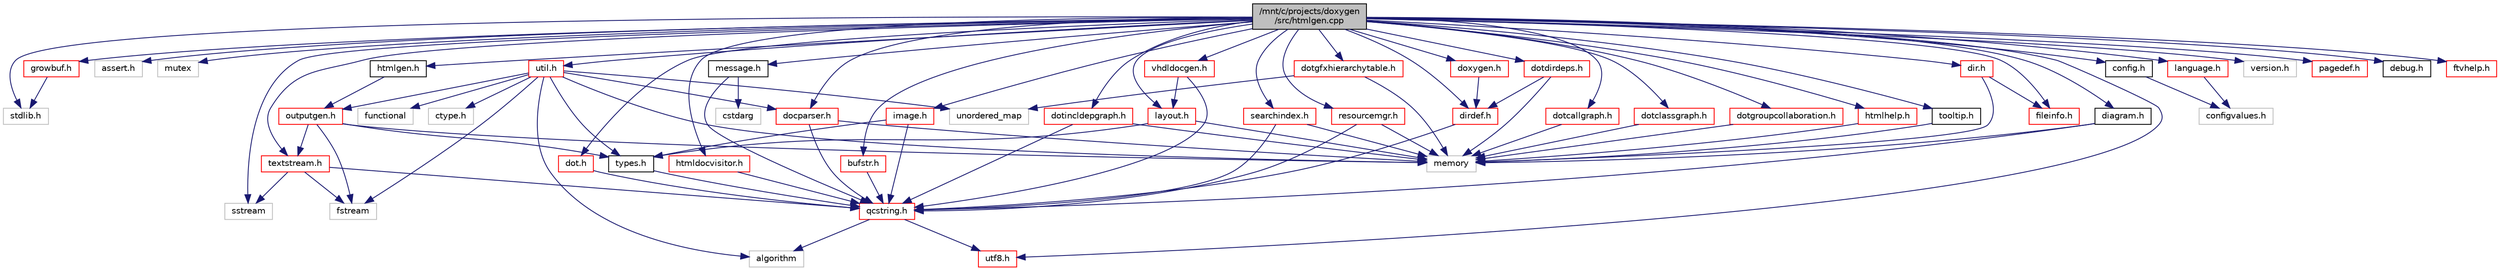 digraph "/mnt/c/projects/doxygen/src/htmlgen.cpp"
{
 // LATEX_PDF_SIZE
  edge [fontname="Helvetica",fontsize="10",labelfontname="Helvetica",labelfontsize="10"];
  node [fontname="Helvetica",fontsize="10",shape=record];
  Node1 [label="/mnt/c/projects/doxygen\l/src/htmlgen.cpp",height=0.2,width=0.4,color="black", fillcolor="grey75", style="filled", fontcolor="black",tooltip=" "];
  Node1 -> Node2 [color="midnightblue",fontsize="10",style="solid"];
  Node2 [label="stdlib.h",height=0.2,width=0.4,color="grey75", fillcolor="white", style="filled",tooltip=" "];
  Node1 -> Node3 [color="midnightblue",fontsize="10",style="solid"];
  Node3 [label="assert.h",height=0.2,width=0.4,color="grey75", fillcolor="white", style="filled",tooltip=" "];
  Node1 -> Node4 [color="midnightblue",fontsize="10",style="solid"];
  Node4 [label="mutex",height=0.2,width=0.4,color="grey75", fillcolor="white", style="filled",tooltip=" "];
  Node1 -> Node5 [color="midnightblue",fontsize="10",style="solid"];
  Node5 [label="sstream",height=0.2,width=0.4,color="grey75", fillcolor="white", style="filled",tooltip=" "];
  Node1 -> Node6 [color="midnightblue",fontsize="10",style="solid"];
  Node6 [label="message.h",height=0.2,width=0.4,color="black", fillcolor="white", style="filled",URL="$message_8h.html",tooltip=" "];
  Node6 -> Node7 [color="midnightblue",fontsize="10",style="solid"];
  Node7 [label="cstdarg",height=0.2,width=0.4,color="grey75", fillcolor="white", style="filled",tooltip=" "];
  Node6 -> Node8 [color="midnightblue",fontsize="10",style="solid"];
  Node8 [label="qcstring.h",height=0.2,width=0.4,color="red", fillcolor="white", style="filled",URL="$qcstring_8h.html",tooltip=" "];
  Node8 -> Node10 [color="midnightblue",fontsize="10",style="solid"];
  Node10 [label="algorithm",height=0.2,width=0.4,color="grey75", fillcolor="white", style="filled",tooltip=" "];
  Node8 -> Node17 [color="midnightblue",fontsize="10",style="solid"];
  Node17 [label="utf8.h",height=0.2,width=0.4,color="red", fillcolor="white", style="filled",URL="$utf8_8h.html",tooltip="Various UTF8 related helper functions."];
  Node1 -> Node18 [color="midnightblue",fontsize="10",style="solid"];
  Node18 [label="htmlgen.h",height=0.2,width=0.4,color="black", fillcolor="white", style="filled",URL="$htmlgen_8h.html",tooltip=" "];
  Node18 -> Node19 [color="midnightblue",fontsize="10",style="solid"];
  Node19 [label="outputgen.h",height=0.2,width=0.4,color="red", fillcolor="white", style="filled",URL="$outputgen_8h.html",tooltip=" "];
  Node19 -> Node20 [color="midnightblue",fontsize="10",style="solid"];
  Node20 [label="memory",height=0.2,width=0.4,color="grey75", fillcolor="white", style="filled",tooltip=" "];
  Node19 -> Node23 [color="midnightblue",fontsize="10",style="solid"];
  Node23 [label="fstream",height=0.2,width=0.4,color="grey75", fillcolor="white", style="filled",tooltip=" "];
  Node19 -> Node24 [color="midnightblue",fontsize="10",style="solid"];
  Node24 [label="types.h",height=0.2,width=0.4,color="black", fillcolor="white", style="filled",URL="$types_8h.html",tooltip="This file contains a number of basic enums and types."];
  Node24 -> Node8 [color="midnightblue",fontsize="10",style="solid"];
  Node19 -> Node31 [color="midnightblue",fontsize="10",style="solid"];
  Node31 [label="textstream.h",height=0.2,width=0.4,color="red", fillcolor="white", style="filled",URL="$textstream_8h.html",tooltip=" "];
  Node31 -> Node5 [color="midnightblue",fontsize="10",style="solid"];
  Node31 -> Node23 [color="midnightblue",fontsize="10",style="solid"];
  Node31 -> Node8 [color="midnightblue",fontsize="10",style="solid"];
  Node1 -> Node33 [color="midnightblue",fontsize="10",style="solid"];
  Node33 [label="config.h",height=0.2,width=0.4,color="black", fillcolor="white", style="filled",URL="$config_8h.html",tooltip=" "];
  Node33 -> Node34 [color="midnightblue",fontsize="10",style="solid"];
  Node34 [label="configvalues.h",height=0.2,width=0.4,color="grey75", fillcolor="white", style="filled",tooltip=" "];
  Node1 -> Node35 [color="midnightblue",fontsize="10",style="solid"];
  Node35 [label="util.h",height=0.2,width=0.4,color="red", fillcolor="white", style="filled",URL="$util_8h.html",tooltip="A bunch of utility functions."];
  Node35 -> Node20 [color="midnightblue",fontsize="10",style="solid"];
  Node35 -> Node29 [color="midnightblue",fontsize="10",style="solid"];
  Node29 [label="unordered_map",height=0.2,width=0.4,color="grey75", fillcolor="white", style="filled",tooltip=" "];
  Node35 -> Node10 [color="midnightblue",fontsize="10",style="solid"];
  Node35 -> Node36 [color="midnightblue",fontsize="10",style="solid"];
  Node36 [label="functional",height=0.2,width=0.4,color="grey75", fillcolor="white", style="filled",tooltip=" "];
  Node35 -> Node23 [color="midnightblue",fontsize="10",style="solid"];
  Node35 -> Node37 [color="midnightblue",fontsize="10",style="solid"];
  Node37 [label="ctype.h",height=0.2,width=0.4,color="grey75", fillcolor="white", style="filled",tooltip=" "];
  Node35 -> Node24 [color="midnightblue",fontsize="10",style="solid"];
  Node35 -> Node38 [color="midnightblue",fontsize="10",style="solid"];
  Node38 [label="docparser.h",height=0.2,width=0.4,color="red", fillcolor="white", style="filled",URL="$docparser_8h.html",tooltip=" "];
  Node38 -> Node20 [color="midnightblue",fontsize="10",style="solid"];
  Node38 -> Node8 [color="midnightblue",fontsize="10",style="solid"];
  Node35 -> Node19 [color="midnightblue",fontsize="10",style="solid"];
  Node1 -> Node58 [color="midnightblue",fontsize="10",style="solid"];
  Node58 [label="doxygen.h",height=0.2,width=0.4,color="red", fillcolor="white", style="filled",URL="$doxygen_8h.html",tooltip=" "];
  Node58 -> Node59 [color="midnightblue",fontsize="10",style="solid"];
  Node59 [label="dirdef.h",height=0.2,width=0.4,color="red", fillcolor="white", style="filled",URL="$dirdef_8h.html",tooltip=" "];
  Node59 -> Node8 [color="midnightblue",fontsize="10",style="solid"];
  Node1 -> Node64 [color="midnightblue",fontsize="10",style="solid"];
  Node64 [label="diagram.h",height=0.2,width=0.4,color="black", fillcolor="white", style="filled",URL="$diagram_8h.html",tooltip=" "];
  Node64 -> Node20 [color="midnightblue",fontsize="10",style="solid"];
  Node64 -> Node8 [color="midnightblue",fontsize="10",style="solid"];
  Node1 -> Node65 [color="midnightblue",fontsize="10",style="solid"];
  Node65 [label="version.h",height=0.2,width=0.4,color="grey75", fillcolor="white", style="filled",tooltip=" "];
  Node1 -> Node66 [color="midnightblue",fontsize="10",style="solid"];
  Node66 [label="dot.h",height=0.2,width=0.4,color="red", fillcolor="white", style="filled",URL="$dot_8h.html",tooltip=" "];
  Node66 -> Node8 [color="midnightblue",fontsize="10",style="solid"];
  Node1 -> Node75 [color="midnightblue",fontsize="10",style="solid"];
  Node75 [label="dotcallgraph.h",height=0.2,width=0.4,color="red", fillcolor="white", style="filled",URL="$dotcallgraph_8h.html",tooltip=" "];
  Node75 -> Node20 [color="midnightblue",fontsize="10",style="solid"];
  Node1 -> Node78 [color="midnightblue",fontsize="10",style="solid"];
  Node78 [label="dotclassgraph.h",height=0.2,width=0.4,color="red", fillcolor="white", style="filled",URL="$dotclassgraph_8h.html",tooltip=" "];
  Node78 -> Node20 [color="midnightblue",fontsize="10",style="solid"];
  Node1 -> Node79 [color="midnightblue",fontsize="10",style="solid"];
  Node79 [label="dotdirdeps.h",height=0.2,width=0.4,color="red", fillcolor="white", style="filled",URL="$dotdirdeps_8h.html",tooltip=" "];
  Node79 -> Node20 [color="midnightblue",fontsize="10",style="solid"];
  Node79 -> Node59 [color="midnightblue",fontsize="10",style="solid"];
  Node1 -> Node80 [color="midnightblue",fontsize="10",style="solid"];
  Node80 [label="dotgfxhierarchytable.h",height=0.2,width=0.4,color="red", fillcolor="white", style="filled",URL="$dotgfxhierarchytable_8h.html",tooltip=" "];
  Node80 -> Node20 [color="midnightblue",fontsize="10",style="solid"];
  Node80 -> Node29 [color="midnightblue",fontsize="10",style="solid"];
  Node1 -> Node81 [color="midnightblue",fontsize="10",style="solid"];
  Node81 [label="dotgroupcollaboration.h",height=0.2,width=0.4,color="red", fillcolor="white", style="filled",URL="$dotgroupcollaboration_8h.html",tooltip=" "];
  Node81 -> Node20 [color="midnightblue",fontsize="10",style="solid"];
  Node1 -> Node84 [color="midnightblue",fontsize="10",style="solid"];
  Node84 [label="dotincldepgraph.h",height=0.2,width=0.4,color="red", fillcolor="white", style="filled",URL="$dotincldepgraph_8h.html",tooltip=" "];
  Node84 -> Node20 [color="midnightblue",fontsize="10",style="solid"];
  Node84 -> Node8 [color="midnightblue",fontsize="10",style="solid"];
  Node1 -> Node85 [color="midnightblue",fontsize="10",style="solid"];
  Node85 [label="language.h",height=0.2,width=0.4,color="red", fillcolor="white", style="filled",URL="$language_8h.html",tooltip=" "];
  Node85 -> Node34 [color="midnightblue",fontsize="10",style="solid"];
  Node1 -> Node87 [color="midnightblue",fontsize="10",style="solid"];
  Node87 [label="htmlhelp.h",height=0.2,width=0.4,color="red", fillcolor="white", style="filled",URL="$htmlhelp_8h.html",tooltip=" "];
  Node87 -> Node20 [color="midnightblue",fontsize="10",style="solid"];
  Node1 -> Node38 [color="midnightblue",fontsize="10",style="solid"];
  Node1 -> Node88 [color="midnightblue",fontsize="10",style="solid"];
  Node88 [label="htmldocvisitor.h",height=0.2,width=0.4,color="red", fillcolor="white", style="filled",URL="$htmldocvisitor_8h.html",tooltip=" "];
  Node88 -> Node8 [color="midnightblue",fontsize="10",style="solid"];
  Node1 -> Node89 [color="midnightblue",fontsize="10",style="solid"];
  Node89 [label="searchindex.h",height=0.2,width=0.4,color="red", fillcolor="white", style="filled",URL="$searchindex_8h.html",tooltip="Web server based search engine."];
  Node89 -> Node20 [color="midnightblue",fontsize="10",style="solid"];
  Node89 -> Node8 [color="midnightblue",fontsize="10",style="solid"];
  Node1 -> Node92 [color="midnightblue",fontsize="10",style="solid"];
  Node92 [label="pagedef.h",height=0.2,width=0.4,color="red", fillcolor="white", style="filled",URL="$pagedef_8h.html",tooltip=" "];
  Node1 -> Node93 [color="midnightblue",fontsize="10",style="solid"];
  Node93 [label="debug.h",height=0.2,width=0.4,color="black", fillcolor="white", style="filled",URL="$debug_8h.html",tooltip=" "];
  Node1 -> Node59 [color="midnightblue",fontsize="10",style="solid"];
  Node1 -> Node94 [color="midnightblue",fontsize="10",style="solid"];
  Node94 [label="vhdldocgen.h",height=0.2,width=0.4,color="red", fillcolor="white", style="filled",URL="$vhdldocgen_8h.html",tooltip=" "];
  Node94 -> Node8 [color="midnightblue",fontsize="10",style="solid"];
  Node94 -> Node83 [color="midnightblue",fontsize="10",style="solid"];
  Node83 [label="layout.h",height=0.2,width=0.4,color="red", fillcolor="white", style="filled",URL="$layout_8h.html",tooltip=" "];
  Node83 -> Node20 [color="midnightblue",fontsize="10",style="solid"];
  Node83 -> Node24 [color="midnightblue",fontsize="10",style="solid"];
  Node1 -> Node83 [color="midnightblue",fontsize="10",style="solid"];
  Node1 -> Node96 [color="midnightblue",fontsize="10",style="solid"];
  Node96 [label="image.h",height=0.2,width=0.4,color="red", fillcolor="white", style="filled",URL="$image_8h.html",tooltip=" "];
  Node96 -> Node24 [color="midnightblue",fontsize="10",style="solid"];
  Node96 -> Node8 [color="midnightblue",fontsize="10",style="solid"];
  Node1 -> Node97 [color="midnightblue",fontsize="10",style="solid"];
  Node97 [label="ftvhelp.h",height=0.2,width=0.4,color="red", fillcolor="white", style="filled",URL="$ftvhelp_8h.html",tooltip=" "];
  Node1 -> Node98 [color="midnightblue",fontsize="10",style="solid"];
  Node98 [label="bufstr.h",height=0.2,width=0.4,color="red", fillcolor="white", style="filled",URL="$bufstr_8h.html",tooltip=" "];
  Node98 -> Node8 [color="midnightblue",fontsize="10",style="solid"];
  Node1 -> Node99 [color="midnightblue",fontsize="10",style="solid"];
  Node99 [label="resourcemgr.h",height=0.2,width=0.4,color="red", fillcolor="white", style="filled",URL="$resourcemgr_8h.html",tooltip=" "];
  Node99 -> Node20 [color="midnightblue",fontsize="10",style="solid"];
  Node99 -> Node8 [color="midnightblue",fontsize="10",style="solid"];
  Node1 -> Node101 [color="midnightblue",fontsize="10",style="solid"];
  Node101 [label="tooltip.h",height=0.2,width=0.4,color="black", fillcolor="white", style="filled",URL="$tooltip_8h.html",tooltip=" "];
  Node101 -> Node20 [color="midnightblue",fontsize="10",style="solid"];
  Node1 -> Node102 [color="midnightblue",fontsize="10",style="solid"];
  Node102 [label="growbuf.h",height=0.2,width=0.4,color="red", fillcolor="white", style="filled",URL="$growbuf_8h.html",tooltip=" "];
  Node102 -> Node2 [color="midnightblue",fontsize="10",style="solid"];
  Node1 -> Node69 [color="midnightblue",fontsize="10",style="solid"];
  Node69 [label="fileinfo.h",height=0.2,width=0.4,color="red", fillcolor="white", style="filled",URL="$fileinfo_8h.html",tooltip=" "];
  Node1 -> Node68 [color="midnightblue",fontsize="10",style="solid"];
  Node68 [label="dir.h",height=0.2,width=0.4,color="red", fillcolor="white", style="filled",URL="$dir_8h.html",tooltip=" "];
  Node68 -> Node20 [color="midnightblue",fontsize="10",style="solid"];
  Node68 -> Node69 [color="midnightblue",fontsize="10",style="solid"];
  Node1 -> Node17 [color="midnightblue",fontsize="10",style="solid"];
  Node1 -> Node31 [color="midnightblue",fontsize="10",style="solid"];
}
